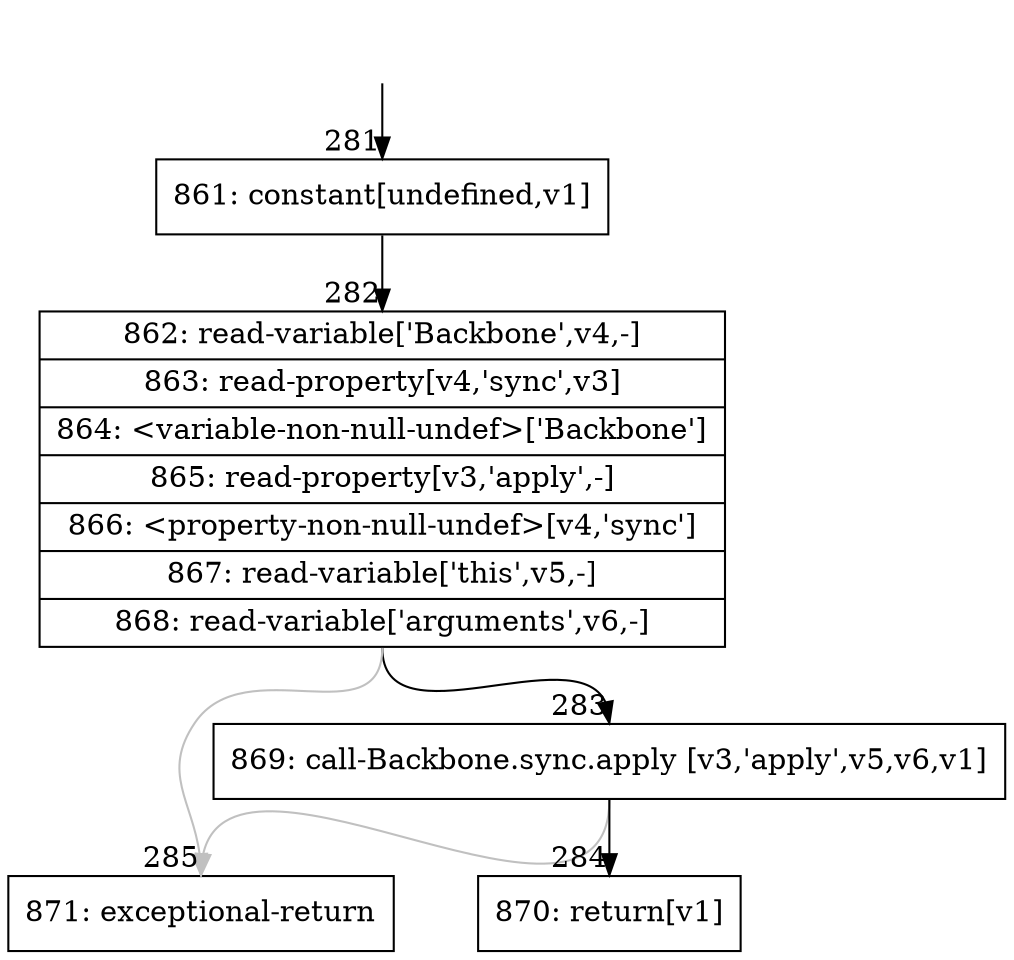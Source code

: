 digraph {
rankdir="TD"
BB_entry18[shape=none,label=""];
BB_entry18 -> BB281 [tailport=s, headport=n, headlabel="    281"]
BB281 [shape=record label="{861: constant[undefined,v1]}" ] 
BB281 -> BB282 [tailport=s, headport=n, headlabel="      282"]
BB282 [shape=record label="{862: read-variable['Backbone',v4,-]|863: read-property[v4,'sync',v3]|864: \<variable-non-null-undef\>['Backbone']|865: read-property[v3,'apply',-]|866: \<property-non-null-undef\>[v4,'sync']|867: read-variable['this',v5,-]|868: read-variable['arguments',v6,-]}" ] 
BB282 -> BB283 [tailport=s, headport=n, headlabel="      283"]
BB282 -> BB285 [tailport=s, headport=n, color=gray, headlabel="      285"]
BB283 [shape=record label="{869: call-Backbone.sync.apply [v3,'apply',v5,v6,v1]}" ] 
BB283 -> BB284 [tailport=s, headport=n, headlabel="      284"]
BB283 -> BB285 [tailport=s, headport=n, color=gray]
BB284 [shape=record label="{870: return[v1]}" ] 
BB285 [shape=record label="{871: exceptional-return}" ] 
//#$~ 288
}
